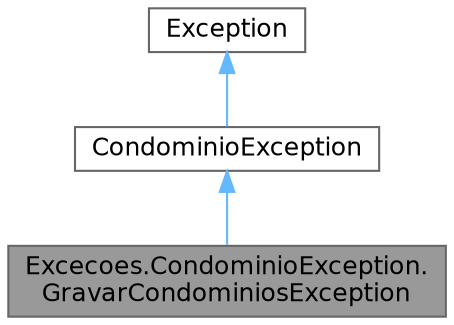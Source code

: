digraph "Excecoes.CondominioException.GravarCondominiosException"
{
 // LATEX_PDF_SIZE
  bgcolor="transparent";
  edge [fontname=Helvetica,fontsize=12,labelfontname=Helvetica,labelfontsize=10];
  node [fontname=Helvetica,fontsize=12,shape=box,height=0.2,width=0.4];
  Node1 [id="Node000001",label="Excecoes.CondominioException.\lGravarCondominiosException",height=0.2,width=0.4,color="gray40", fillcolor="grey60", style="filled", fontcolor="black",tooltip="Exceção lançada ao ocorrer um erro durante a gravação de condomínios."];
  Node2 -> Node1 [id="edge1_Node000001_Node000002",dir="back",color="steelblue1",style="solid",tooltip=" "];
  Node2 [id="Node000002",label="CondominioException",height=0.2,width=0.4,color="gray40", fillcolor="white", style="filled",URL="$class_excecoes_1_1_condominio_exception.html",tooltip="Exceção base para o domínio de Condomínio."];
  Node3 -> Node2 [id="edge2_Node000002_Node000003",dir="back",color="steelblue1",style="solid",tooltip=" "];
  Node3 [id="Node000003",label="Exception",height=0.2,width=0.4,color="gray40", fillcolor="white", style="filled",tooltip=" "];
}
